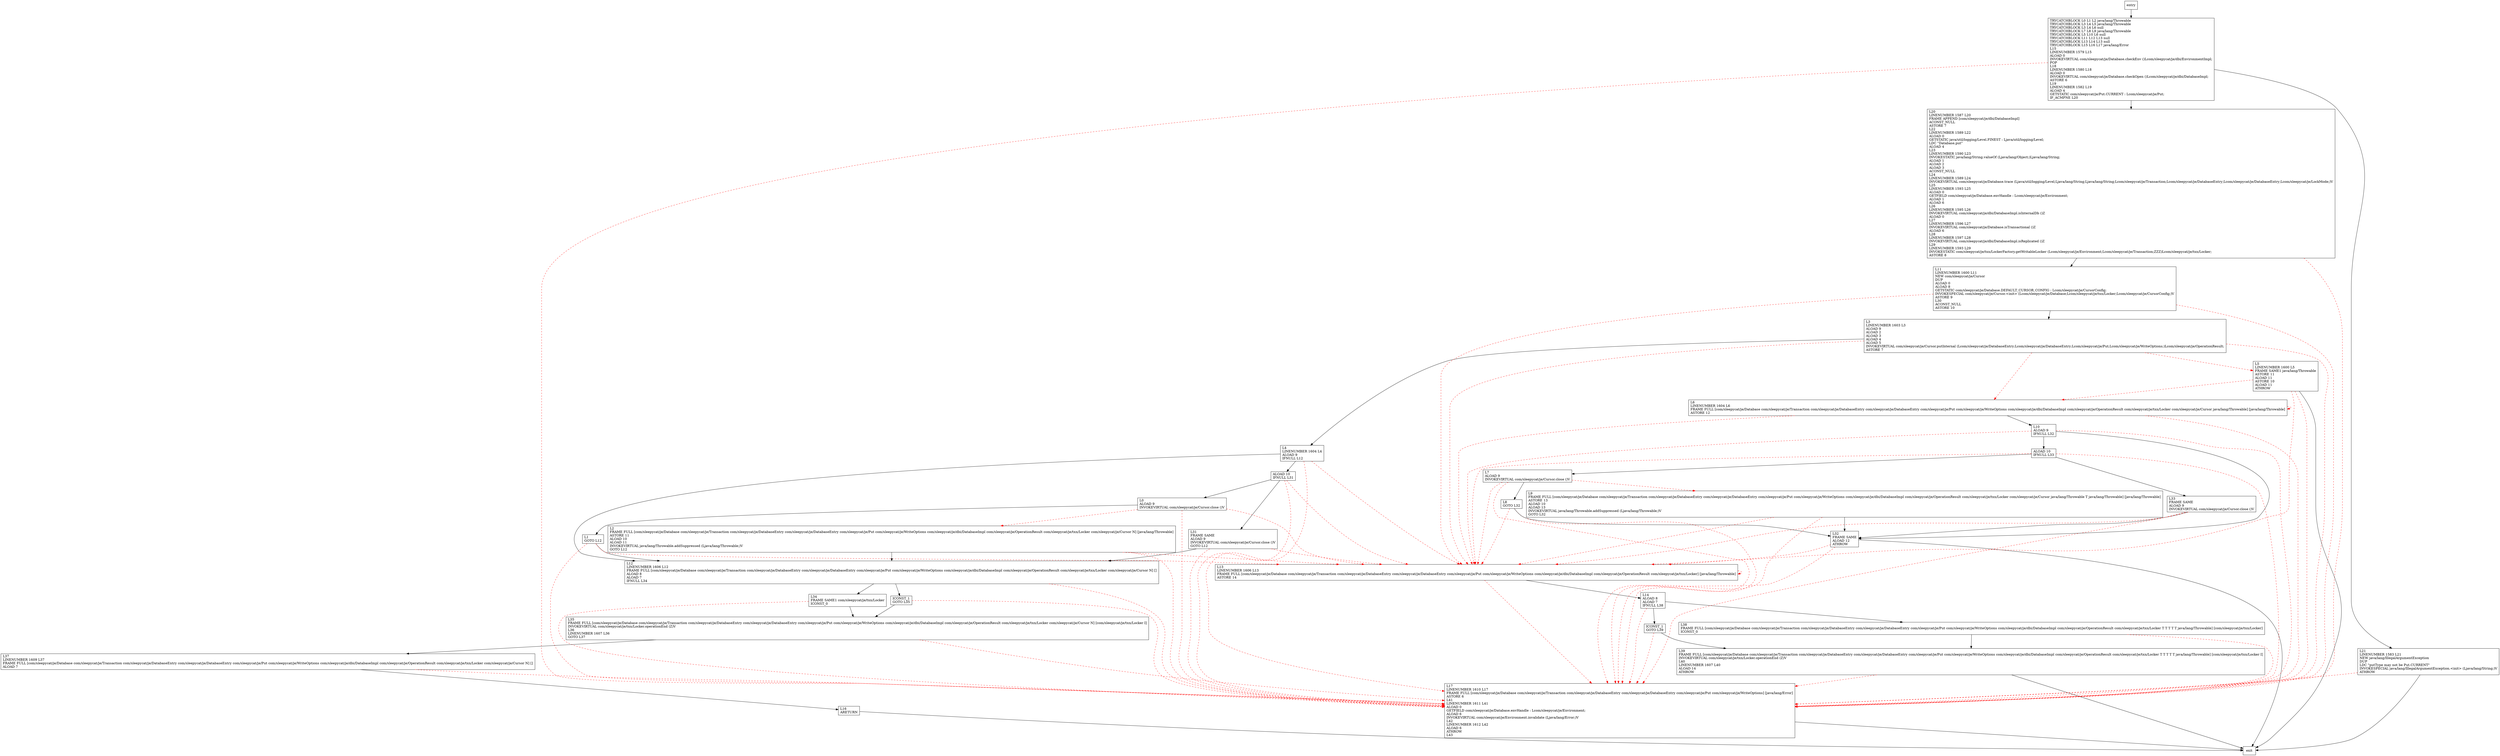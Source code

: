 digraph put {
node [shape=record];
1293439401 [label="L14\lALOAD 8\lALOAD 7\lIFNULL L38\l"];
1394446527 [label="L17\lLINENUMBER 1610 L17\lFRAME FULL [com/sleepycat/je/Database com/sleepycat/je/Transaction com/sleepycat/je/DatabaseEntry com/sleepycat/je/DatabaseEntry com/sleepycat/je/Put com/sleepycat/je/WriteOptions] [java/lang/Error]\lASTORE 6\lL41\lLINENUMBER 1611 L41\lALOAD 0\lGETFIELD com/sleepycat/je/Database.envHandle : Lcom/sleepycat/je/Environment;\lALOAD 6\lINVOKEVIRTUAL com/sleepycat/je/Environment.invalidate (Ljava/lang/Error;)V\lL42\lLINENUMBER 1612 L42\lALOAD 6\lATHROW\lL43\l"];
1520657941 [label="L9\lFRAME FULL [com/sleepycat/je/Database com/sleepycat/je/Transaction com/sleepycat/je/DatabaseEntry com/sleepycat/je/DatabaseEntry com/sleepycat/je/Put com/sleepycat/je/WriteOptions com/sleepycat/je/dbi/DatabaseImpl com/sleepycat/je/OperationResult com/sleepycat/je/txn/Locker com/sleepycat/je/Cursor java/lang/Throwable T java/lang/Throwable] [java/lang/Throwable]\lASTORE 13\lALOAD 10\lALOAD 13\lINVOKEVIRTUAL java/lang/Throwable.addSuppressed (Ljava/lang/Throwable;)V\lGOTO L32\l"];
921625263 [label="L33\lFRAME SAME\lALOAD 9\lINVOKEVIRTUAL com/sleepycat/je/Cursor.close ()V\l"];
610087505 [label="L38\lFRAME FULL [com/sleepycat/je/Database com/sleepycat/je/Transaction com/sleepycat/je/DatabaseEntry com/sleepycat/je/DatabaseEntry com/sleepycat/je/Put com/sleepycat/je/WriteOptions com/sleepycat/je/dbi/DatabaseImpl com/sleepycat/je/OperationResult com/sleepycat/je/txn/Locker T T T T T java/lang/Throwable] [com/sleepycat/je/txn/Locker]\lICONST_0\l"];
197194409 [label="L0\lALOAD 9\lINVOKEVIRTUAL com/sleepycat/je/Cursor.close ()V\l"];
1878774903 [label="L3\lLINENUMBER 1603 L3\lALOAD 9\lALOAD 2\lALOAD 3\lALOAD 4\lALOAD 5\lINVOKEVIRTUAL com/sleepycat/je/Cursor.putInternal (Lcom/sleepycat/je/DatabaseEntry;Lcom/sleepycat/je/DatabaseEntry;Lcom/sleepycat/je/Put;Lcom/sleepycat/je/WriteOptions;)Lcom/sleepycat/je/OperationResult;\lASTORE 7\l"];
1801277523 [label="TRYCATCHBLOCK L0 L1 L2 java/lang/Throwable\lTRYCATCHBLOCK L3 L4 L5 java/lang/Throwable\lTRYCATCHBLOCK L3 L4 L6 null\lTRYCATCHBLOCK L7 L8 L9 java/lang/Throwable\lTRYCATCHBLOCK L5 L10 L6 null\lTRYCATCHBLOCK L11 L12 L13 null\lTRYCATCHBLOCK L13 L14 L13 null\lTRYCATCHBLOCK L15 L16 L17 java/lang/Error\lL15\lLINENUMBER 1579 L15\lALOAD 0\lINVOKEVIRTUAL com/sleepycat/je/Database.checkEnv ()Lcom/sleepycat/je/dbi/EnvironmentImpl;\lPOP\lL18\lLINENUMBER 1580 L18\lALOAD 0\lINVOKEVIRTUAL com/sleepycat/je/Database.checkOpen ()Lcom/sleepycat/je/dbi/DatabaseImpl;\lASTORE 6\lL19\lLINENUMBER 1582 L19\lALOAD 4\lGETSTATIC com/sleepycat/je/Put.CURRENT : Lcom/sleepycat/je/Put;\lIF_ACMPNE L20\l"];
1343903443 [label="ALOAD 10\lIFNULL L31\l"];
846005614 [label="L32\lFRAME SAME\lALOAD 12\lATHROW\l"];
1323491552 [label="L12\lLINENUMBER 1606 L12\lFRAME FULL [com/sleepycat/je/Database com/sleepycat/je/Transaction com/sleepycat/je/DatabaseEntry com/sleepycat/je/DatabaseEntry com/sleepycat/je/Put com/sleepycat/je/WriteOptions com/sleepycat/je/dbi/DatabaseImpl com/sleepycat/je/OperationResult com/sleepycat/je/txn/Locker com/sleepycat/je/Cursor N] []\lALOAD 8\lALOAD 7\lIFNULL L34\l"];
521716245 [label="L39\lFRAME FULL [com/sleepycat/je/Database com/sleepycat/je/Transaction com/sleepycat/je/DatabaseEntry com/sleepycat/je/DatabaseEntry com/sleepycat/je/Put com/sleepycat/je/WriteOptions com/sleepycat/je/dbi/DatabaseImpl com/sleepycat/je/OperationResult com/sleepycat/je/txn/Locker T T T T T java/lang/Throwable] [com/sleepycat/je/txn/Locker I]\lINVOKEVIRTUAL com/sleepycat/je/txn/Locker.operationEnd (Z)V\lL40\lLINENUMBER 1607 L40\lALOAD 14\lATHROW\l"];
1444550183 [label="L20\lLINENUMBER 1587 L20\lFRAME APPEND [com/sleepycat/je/dbi/DatabaseImpl]\lACONST_NULL\lASTORE 7\lL22\lLINENUMBER 1589 L22\lALOAD 0\lGETSTATIC java/util/logging/Level.FINEST : Ljava/util/logging/Level;\lLDC \"Database.put\"\lALOAD 4\lL23\lLINENUMBER 1590 L23\lINVOKESTATIC java/lang/String.valueOf (Ljava/lang/Object;)Ljava/lang/String;\lALOAD 1\lALOAD 2\lALOAD 3\lACONST_NULL\lL24\lLINENUMBER 1589 L24\lINVOKEVIRTUAL com/sleepycat/je/Database.trace (Ljava/util/logging/Level;Ljava/lang/String;Ljava/lang/String;Lcom/sleepycat/je/Transaction;Lcom/sleepycat/je/DatabaseEntry;Lcom/sleepycat/je/DatabaseEntry;Lcom/sleepycat/je/LockMode;)V\lL25\lLINENUMBER 1593 L25\lALOAD 0\lGETFIELD com/sleepycat/je/Database.envHandle : Lcom/sleepycat/je/Environment;\lALOAD 1\lALOAD 6\lL26\lLINENUMBER 1595 L26\lINVOKEVIRTUAL com/sleepycat/je/dbi/DatabaseImpl.isInternalDb ()Z\lALOAD 0\lL27\lLINENUMBER 1596 L27\lINVOKEVIRTUAL com/sleepycat/je/Database.isTransactional ()Z\lALOAD 6\lL28\lLINENUMBER 1597 L28\lINVOKEVIRTUAL com/sleepycat/je/dbi/DatabaseImpl.isReplicated ()Z\lL29\lLINENUMBER 1593 L29\lINVOKESTATIC com/sleepycat/je/txn/LockerFactory.getWritableLocker (Lcom/sleepycat/je/Environment;Lcom/sleepycat/je/Transaction;ZZZ)Lcom/sleepycat/je/txn/Locker;\lASTORE 8\l"];
1053779529 [label="L6\lLINENUMBER 1604 L6\lFRAME FULL [com/sleepycat/je/Database com/sleepycat/je/Transaction com/sleepycat/je/DatabaseEntry com/sleepycat/je/DatabaseEntry com/sleepycat/je/Put com/sleepycat/je/WriteOptions com/sleepycat/je/dbi/DatabaseImpl com/sleepycat/je/OperationResult com/sleepycat/je/txn/Locker com/sleepycat/je/Cursor java/lang/Throwable] [java/lang/Throwable]\lASTORE 12\l"];
1493209527 [label="L21\lLINENUMBER 1583 L21\lNEW java/lang/IllegalArgumentException\lDUP\lLDC \"putType may not be Put.CURRENT\"\lINVOKESPECIAL java/lang/IllegalArgumentException.\<init\> (Ljava/lang/String;)V\lATHROW\l"];
1460231606 [label="L1\lGOTO L12\l"];
581745219 [label="L11\lLINENUMBER 1600 L11\lNEW com/sleepycat/je/Cursor\lDUP\lALOAD 0\lALOAD 8\lGETSTATIC com/sleepycat/je/Database.DEFAULT_CURSOR_CONFIG : Lcom/sleepycat/je/CursorConfig;\lINVOKESPECIAL com/sleepycat/je/Cursor.\<init\> (Lcom/sleepycat/je/Database;Lcom/sleepycat/je/txn/Locker;Lcom/sleepycat/je/CursorConfig;)V\lASTORE 9\lL30\lACONST_NULL\lASTORE 10\l"];
1663186587 [label="L4\lLINENUMBER 1604 L4\lALOAD 9\lIFNULL L12\l"];
254850279 [label="L13\lLINENUMBER 1606 L13\lFRAME FULL [com/sleepycat/je/Database com/sleepycat/je/Transaction com/sleepycat/je/DatabaseEntry com/sleepycat/je/DatabaseEntry com/sleepycat/je/Put com/sleepycat/je/WriteOptions com/sleepycat/je/dbi/DatabaseImpl com/sleepycat/je/OperationResult com/sleepycat/je/txn/Locker] [java/lang/Throwable]\lASTORE 14\l"];
885032490 [label="ALOAD 10\lIFNULL L33\l"];
525781181 [label="L37\lLINENUMBER 1609 L37\lFRAME FULL [com/sleepycat/je/Database com/sleepycat/je/Transaction com/sleepycat/je/DatabaseEntry com/sleepycat/je/DatabaseEntry com/sleepycat/je/Put com/sleepycat/je/WriteOptions com/sleepycat/je/dbi/DatabaseImpl com/sleepycat/je/OperationResult com/sleepycat/je/txn/Locker com/sleepycat/je/Cursor N] []\lALOAD 7\l"];
530300454 [label="L10\lALOAD 9\lIFNULL L32\l"];
1874701319 [label="L31\lFRAME SAME\lALOAD 9\lINVOKEVIRTUAL com/sleepycat/je/Cursor.close ()V\lGOTO L12\l"];
1856364088 [label="L2\lFRAME FULL [com/sleepycat/je/Database com/sleepycat/je/Transaction com/sleepycat/je/DatabaseEntry com/sleepycat/je/DatabaseEntry com/sleepycat/je/Put com/sleepycat/je/WriteOptions com/sleepycat/je/dbi/DatabaseImpl com/sleepycat/je/OperationResult com/sleepycat/je/txn/Locker com/sleepycat/je/Cursor N] [java/lang/Throwable]\lASTORE 11\lALOAD 10\lALOAD 11\lINVOKEVIRTUAL java/lang/Throwable.addSuppressed (Ljava/lang/Throwable;)V\lGOTO L12\l"];
2119902116 [label="L5\lLINENUMBER 1600 L5\lFRAME SAME1 java/lang/Throwable\lASTORE 11\lALOAD 11\lASTORE 10\lALOAD 11\lATHROW\l"];
178357483 [label="L16\lARETURN\l"];
1856866412 [label="ICONST_1\lGOTO L35\l"];
649146371 [label="ICONST_1\lGOTO L39\l"];
2101492762 [label="L8\lGOTO L32\l"];
884063713 [label="L34\lFRAME SAME1 com/sleepycat/je/txn/Locker\lICONST_0\l"];
254166411 [label="L7\lALOAD 9\lINVOKEVIRTUAL com/sleepycat/je/Cursor.close ()V\l"];
1584177733 [label="L35\lFRAME FULL [com/sleepycat/je/Database com/sleepycat/je/Transaction com/sleepycat/je/DatabaseEntry com/sleepycat/je/DatabaseEntry com/sleepycat/je/Put com/sleepycat/je/WriteOptions com/sleepycat/je/dbi/DatabaseImpl com/sleepycat/je/OperationResult com/sleepycat/je/txn/Locker com/sleepycat/je/Cursor N] [com/sleepycat/je/txn/Locker I]\lINVOKEVIRTUAL com/sleepycat/je/txn/Locker.operationEnd (Z)V\lL36\lLINENUMBER 1607 L36\lGOTO L37\l"];
entry;
exit;
1293439401 -> 649146371
1293439401 -> 1394446527 [style=dashed, color=red]
1293439401 -> 610087505
1394446527 -> exit
1520657941 -> 254850279 [style=dashed, color=red]
1520657941 -> 846005614
1520657941 -> 1394446527 [style=dashed, color=red]
921625263 -> 254850279 [style=dashed, color=red]
921625263 -> 846005614
921625263 -> 1394446527 [style=dashed, color=red]
610087505 -> 521716245
610087505 -> 1394446527 [style=dashed, color=red]
197194409 -> 254850279 [style=dashed, color=red]
197194409 -> 1394446527 [style=dashed, color=red]
197194409 -> 1856364088 [style=dashed, color=red]
197194409 -> 1460231606
1878774903 -> 1663186587
1878774903 -> 254850279 [style=dashed, color=red]
1878774903 -> 1394446527 [style=dashed, color=red]
1878774903 -> 1053779529 [style=dashed, color=red]
1878774903 -> 2119902116 [style=dashed, color=red]
1801277523 -> 1444550183
1801277523 -> 1394446527 [style=dashed, color=red]
1801277523 -> 1493209527
1343903443 -> 254850279 [style=dashed, color=red]
1343903443 -> 1874701319
1343903443 -> 1394446527 [style=dashed, color=red]
1343903443 -> 197194409
846005614 -> exit
846005614 -> 254850279 [style=dashed, color=red]
846005614 -> 1394446527 [style=dashed, color=red]
1323491552 -> 1856866412
1323491552 -> 884063713
1323491552 -> 1394446527 [style=dashed, color=red]
521716245 -> exit
521716245 -> 1394446527 [style=dashed, color=red]
1444550183 -> 1394446527 [style=dashed, color=red]
1444550183 -> 581745219
1053779529 -> 254850279 [style=dashed, color=red]
1053779529 -> 530300454
1053779529 -> 1394446527 [style=dashed, color=red]
1053779529 -> 1053779529 [style=dashed, color=red]
1493209527 -> exit
1493209527 -> 1394446527 [style=dashed, color=red]
1460231606 -> 254850279 [style=dashed, color=red]
1460231606 -> 1323491552
1460231606 -> 1394446527 [style=dashed, color=red]
581745219 -> 254850279 [style=dashed, color=red]
581745219 -> 1394446527 [style=dashed, color=red]
581745219 -> 1878774903
1663186587 -> 254850279 [style=dashed, color=red]
1663186587 -> 1343903443
1663186587 -> 1323491552
1663186587 -> 1394446527 [style=dashed, color=red]
254850279 -> 254850279 [style=dashed, color=red]
254850279 -> 1293439401
254850279 -> 1394446527 [style=dashed, color=red]
885032490 -> 254850279 [style=dashed, color=red]
885032490 -> 1394446527 [style=dashed, color=red]
885032490 -> 921625263
885032490 -> 254166411
525781181 -> 1394446527 [style=dashed, color=red]
525781181 -> 178357483
530300454 -> 885032490
530300454 -> 254850279 [style=dashed, color=red]
530300454 -> 846005614
530300454 -> 1394446527 [style=dashed, color=red]
1874701319 -> 254850279 [style=dashed, color=red]
1874701319 -> 1323491552
1874701319 -> 1394446527 [style=dashed, color=red]
1856364088 -> 254850279 [style=dashed, color=red]
1856364088 -> 1323491552
1856364088 -> 1394446527 [style=dashed, color=red]
2119902116 -> exit
2119902116 -> 254850279 [style=dashed, color=red]
2119902116 -> 1394446527 [style=dashed, color=red]
2119902116 -> 1053779529 [style=dashed, color=red]
178357483 -> exit
entry -> 1801277523
1856866412 -> 1394446527 [style=dashed, color=red]
1856866412 -> 1584177733
649146371 -> 521716245
649146371 -> 1394446527 [style=dashed, color=red]
2101492762 -> 254850279 [style=dashed, color=red]
2101492762 -> 846005614
2101492762 -> 1394446527 [style=dashed, color=red]
884063713 -> 1394446527 [style=dashed, color=red]
884063713 -> 1584177733
254166411 -> 254850279 [style=dashed, color=red]
254166411 -> 2101492762
254166411 -> 1394446527 [style=dashed, color=red]
254166411 -> 1520657941 [style=dashed, color=red]
1584177733 -> 525781181
1584177733 -> 1394446527 [style=dashed, color=red]
}

